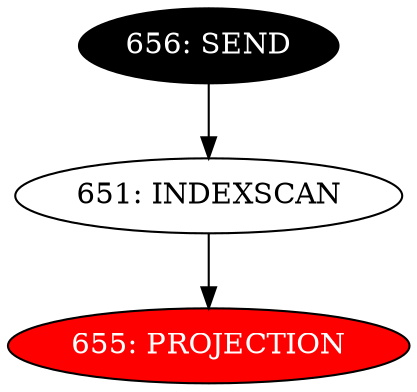 digraph name {
651 [label="651: INDEXSCAN" ];
651 -> 655;
655 [label="655: PROJECTION" fontcolor="white" style="filled" fillcolor="red"];
656 [label="656: SEND" fontcolor="white" style="filled" fillcolor="black"];
656 -> 651;

}

